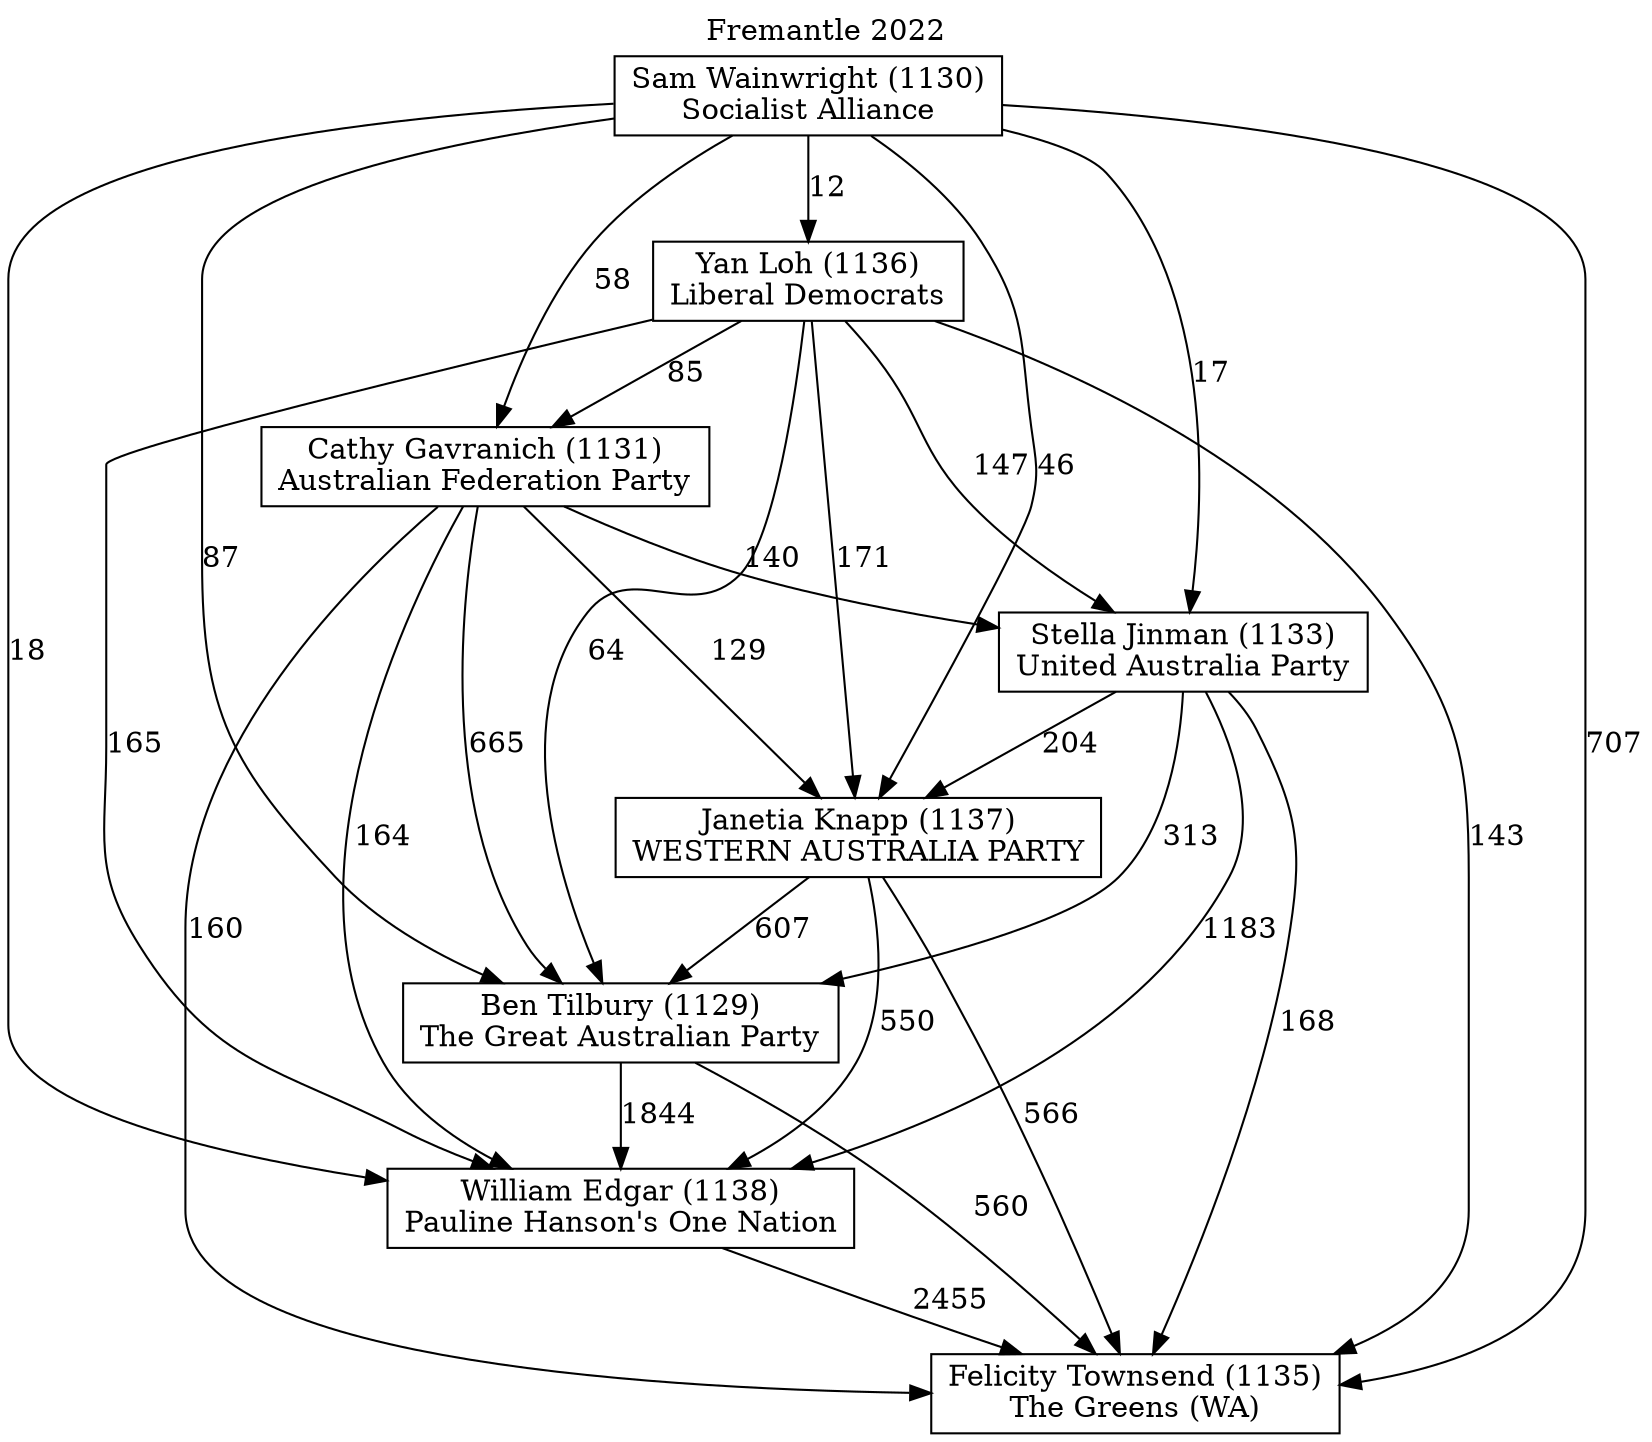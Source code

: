// House preference flow
digraph "Felicity Townsend (1135)_Fremantle_2022" {
	graph [label="Fremantle 2022" labelloc=t mclimit=10]
	node [shape=box]
	"William Edgar (1138)" [label="William Edgar (1138)
Pauline Hanson's One Nation"]
	"Yan Loh (1136)" [label="Yan Loh (1136)
Liberal Democrats"]
	"Felicity Townsend (1135)" [label="Felicity Townsend (1135)
The Greens (WA)"]
	"Stella Jinman (1133)" [label="Stella Jinman (1133)
United Australia Party"]
	"Sam Wainwright (1130)" [label="Sam Wainwright (1130)
Socialist Alliance"]
	"Cathy Gavranich (1131)" [label="Cathy Gavranich (1131)
Australian Federation Party"]
	"Janetia Knapp (1137)" [label="Janetia Knapp (1137)
WESTERN AUSTRALIA PARTY"]
	"Ben Tilbury (1129)" [label="Ben Tilbury (1129)
The Great Australian Party"]
	"Janetia Knapp (1137)" -> "William Edgar (1138)" [label=550]
	"Stella Jinman (1133)" -> "Janetia Knapp (1137)" [label=204]
	"Yan Loh (1136)" -> "Ben Tilbury (1129)" [label=64]
	"Yan Loh (1136)" -> "William Edgar (1138)" [label=165]
	"Cathy Gavranich (1131)" -> "William Edgar (1138)" [label=164]
	"Sam Wainwright (1130)" -> "Felicity Townsend (1135)" [label=707]
	"Ben Tilbury (1129)" -> "Felicity Townsend (1135)" [label=560]
	"Cathy Gavranich (1131)" -> "Stella Jinman (1133)" [label=140]
	"Sam Wainwright (1130)" -> "Janetia Knapp (1137)" [label=46]
	"Yan Loh (1136)" -> "Stella Jinman (1133)" [label=147]
	"Yan Loh (1136)" -> "Janetia Knapp (1137)" [label=171]
	"Janetia Knapp (1137)" -> "Felicity Townsend (1135)" [label=566]
	"Stella Jinman (1133)" -> "William Edgar (1138)" [label=1183]
	"Cathy Gavranich (1131)" -> "Felicity Townsend (1135)" [label=160]
	"Yan Loh (1136)" -> "Felicity Townsend (1135)" [label=143]
	"Janetia Knapp (1137)" -> "Ben Tilbury (1129)" [label=607]
	"Sam Wainwright (1130)" -> "Stella Jinman (1133)" [label=17]
	"William Edgar (1138)" -> "Felicity Townsend (1135)" [label=2455]
	"Stella Jinman (1133)" -> "Felicity Townsend (1135)" [label=168]
	"Sam Wainwright (1130)" -> "Yan Loh (1136)" [label=12]
	"Sam Wainwright (1130)" -> "William Edgar (1138)" [label=18]
	"Ben Tilbury (1129)" -> "William Edgar (1138)" [label=1844]
	"Sam Wainwright (1130)" -> "Ben Tilbury (1129)" [label=87]
	"Stella Jinman (1133)" -> "Ben Tilbury (1129)" [label=313]
	"Sam Wainwright (1130)" -> "Cathy Gavranich (1131)" [label=58]
	"Yan Loh (1136)" -> "Cathy Gavranich (1131)" [label=85]
	"Cathy Gavranich (1131)" -> "Janetia Knapp (1137)" [label=129]
	"Cathy Gavranich (1131)" -> "Ben Tilbury (1129)" [label=665]
}
